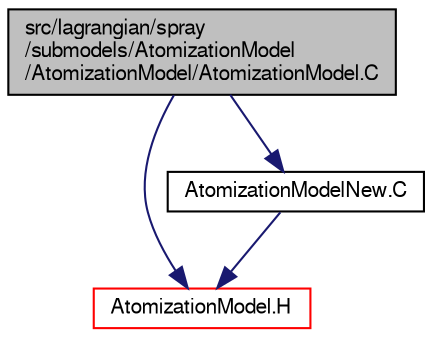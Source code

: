 digraph "src/lagrangian/spray/submodels/AtomizationModel/AtomizationModel/AtomizationModel.C"
{
  bgcolor="transparent";
  edge [fontname="FreeSans",fontsize="10",labelfontname="FreeSans",labelfontsize="10"];
  node [fontname="FreeSans",fontsize="10",shape=record];
  Node0 [label="src/lagrangian/spray\l/submodels/AtomizationModel\l/AtomizationModel/AtomizationModel.C",height=0.2,width=0.4,color="black", fillcolor="grey75", style="filled", fontcolor="black"];
  Node0 -> Node1 [color="midnightblue",fontsize="10",style="solid",fontname="FreeSans"];
  Node1 [label="AtomizationModel.H",height=0.2,width=0.4,color="red",URL="$a06701.html"];
  Node0 -> Node88 [color="midnightblue",fontsize="10",style="solid",fontname="FreeSans"];
  Node88 [label="AtomizationModelNew.C",height=0.2,width=0.4,color="black",URL="$a06704.html"];
  Node88 -> Node1 [color="midnightblue",fontsize="10",style="solid",fontname="FreeSans"];
}
